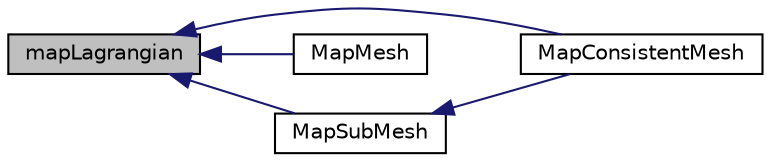 digraph "mapLagrangian"
{
  bgcolor="transparent";
  edge [fontname="Helvetica",fontsize="10",labelfontname="Helvetica",labelfontsize="10"];
  node [fontname="Helvetica",fontsize="10",shape=record];
  rankdir="LR";
  Node1 [label="mapLagrangian",height=0.2,width=0.4,color="black", fillcolor="grey75", style="filled", fontcolor="black"];
  Node1 -> Node2 [dir="back",color="midnightblue",fontsize="10",style="solid",fontname="Helvetica"];
  Node2 [label="MapConsistentMesh",height=0.2,width=0.4,color="black",URL="$a10733.html#a20e8c02336fc3cf5cbc64ed7ef0cddfb"];
  Node1 -> Node3 [dir="back",color="midnightblue",fontsize="10",style="solid",fontname="Helvetica"];
  Node3 [label="MapMesh",height=0.2,width=0.4,color="black",URL="$a10733.html#aa25cc8381bdba2d325007f746064488c"];
  Node1 -> Node4 [dir="back",color="midnightblue",fontsize="10",style="solid",fontname="Helvetica"];
  Node4 [label="MapSubMesh",height=0.2,width=0.4,color="black",URL="$a10733.html#a3c1f544ddbea63d5be9d8a63bdcfff7e"];
  Node4 -> Node2 [dir="back",color="midnightblue",fontsize="10",style="solid",fontname="Helvetica"];
}
